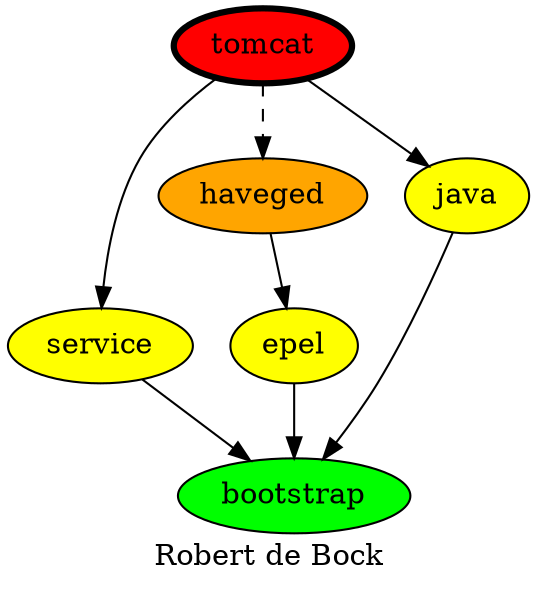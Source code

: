 digraph PhiloDilemma {
  label = "Robert de Bock" ;
  overlap=false
  {
    bootstrap [fillcolor=green style=filled]
    epel [fillcolor=yellow style=filled]
    service [fillcolor=yellow style=filled]
    haveged [fillcolor=orange style=filled]
    java [fillcolor=yellow style=filled]
    tomcat [fillcolor=red style=filled penwidth=3]
  }
  tomcat -> {java service}
  tomcat -> haveged [style=dashed]
  haveged -> epel
  {epel java service} -> bootstrap
}
